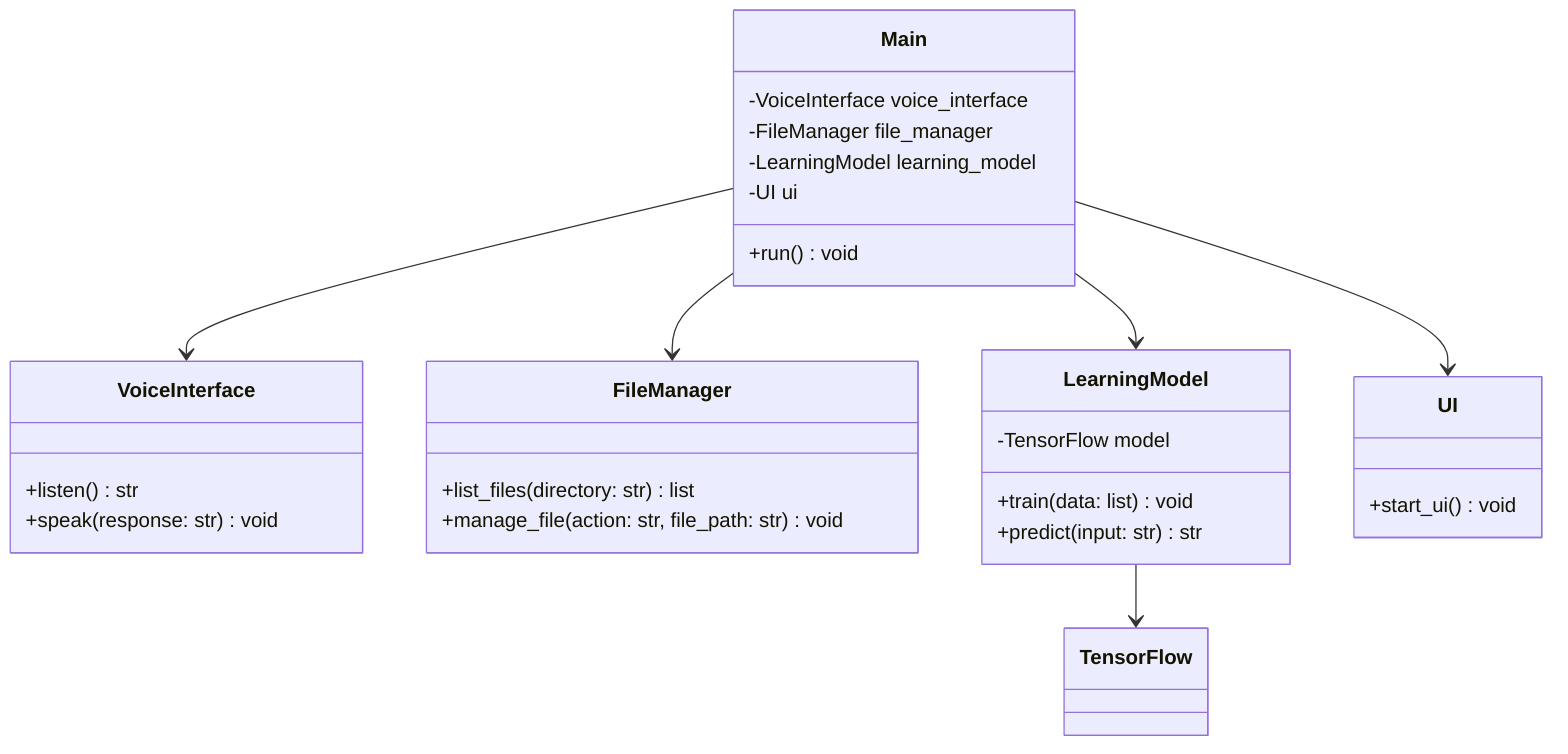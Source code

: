classDiagram
    class Main {
        -VoiceInterface voice_interface
        -FileManager file_manager
        -LearningModel learning_model
        -UI ui
        +run() void
    }
    class VoiceInterface {
        +listen() str
        +speak(response: str) void
    }
    class FileManager {
        +list_files(directory: str) list
        +manage_file(action: str, file_path: str) void
    }
    class LearningModel {
        -TensorFlow model
        +train(data: list) void
        +predict(input: str) str
    }
    class UI {
        +start_ui() void
    }
    Main --> VoiceInterface
    Main --> FileManager
    Main --> LearningModel
    Main --> UI
    LearningModel --> TensorFlow